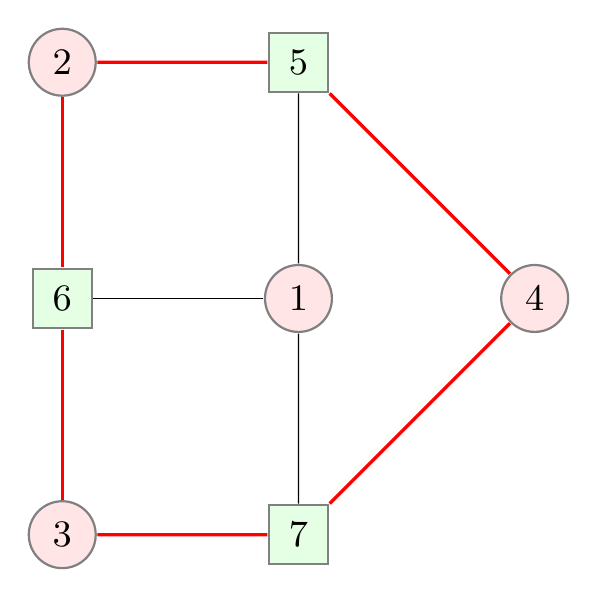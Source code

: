 \begin{tikzpicture}
[
scale=1.5,transform shape,
state/.style={rectangle,draw=black!50,fill=green!10,thick,minimum size=5mm},
oper/.style={circle,draw=black!50,fill=red!10,thick, minimum size=5mm, font=\small},
arr/.style={-,auto,>=stealth},
arrBright/.style={-,auto,>=stealth,draw=red,very thick}
]
\small

% Input staff 
%\node (a0) at (0,0) [oper ] {$+$};
%\draw [arr](-1,0) to node [left,xshift=-3mm]{$x_i$} node{}(a0);
%\draw (1,0) circle (0.3mm) [fill=black!];
%\node (mp0) at (1,1) [oper,label=left:$f_0$ ] {$\times$};
%\draw [arr] (1,0) -- (mp0);
%\draw (mp0) -- (1,2.5);
%\draw [arr] (0,-2.5) -- (a0);
% Filter section

\node (s6) at (0,0) [state] {6};
\node (s5) at (2,2) [state] {5};
\node (s7) at (2,-2) [state] {7};

\node (s2) at (0,2) [oper] {2};
\node (s3) at (0,-2) [oper] {3};
\node (s1) at (2,0) [oper] {1};
\node (s4) at (4,0) [oper] {4};

\draw [arrBright](s4)[] to node [right]{} node{}(s5);
\draw [arrBright](s4)[] to node [right]{} node{}(s7);
\draw [arrBright](s2)[] to node [above]{} node{}(s5);
\draw [arrBright](s2)[] to node [right]{} node{}(s6);
\draw [arr](s1)[] to node [right]{} node{}(s5);
\draw [arr](s1)[] to node [above]{} node{}(s6);
\draw [arr](s1)[] to node [right]{} node{}(s7);
\draw [arrBright](s3)[] to node [right]{} node{}(s6);
\draw [arrBright](s3)[] to node [above]{} node{}(s7);


\end{tikzpicture}

